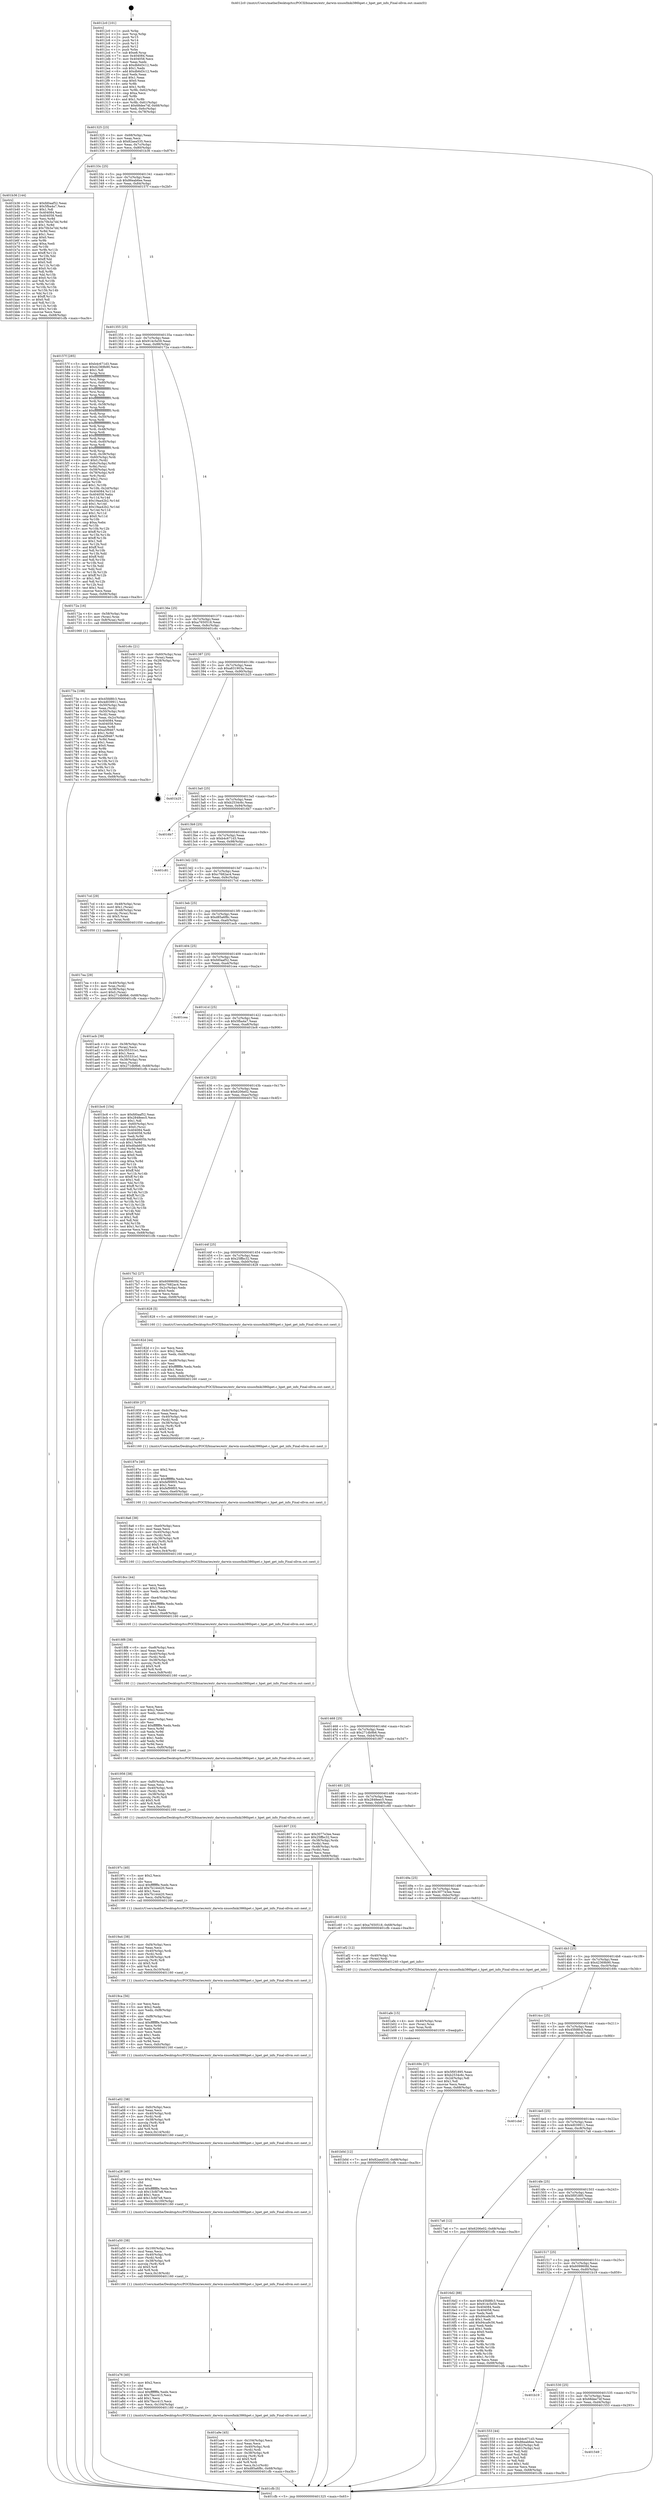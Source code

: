 digraph "0x4012c0" {
  label = "0x4012c0 (/mnt/c/Users/mathe/Desktop/tcc/POCII/binaries/extr_darwin-xnuosfmki386hpet.c_hpet_get_info_Final-ollvm.out::main(0))"
  labelloc = "t"
  node[shape=record]

  Entry [label="",width=0.3,height=0.3,shape=circle,fillcolor=black,style=filled]
  "0x401325" [label="{
     0x401325 [23]\l
     | [instrs]\l
     &nbsp;&nbsp;0x401325 \<+3\>: mov -0x68(%rbp),%eax\l
     &nbsp;&nbsp;0x401328 \<+2\>: mov %eax,%ecx\l
     &nbsp;&nbsp;0x40132a \<+6\>: sub $0x82aea535,%ecx\l
     &nbsp;&nbsp;0x401330 \<+3\>: mov %eax,-0x7c(%rbp)\l
     &nbsp;&nbsp;0x401333 \<+3\>: mov %ecx,-0x80(%rbp)\l
     &nbsp;&nbsp;0x401336 \<+6\>: je 0000000000401b36 \<main+0x876\>\l
  }"]
  "0x401b36" [label="{
     0x401b36 [144]\l
     | [instrs]\l
     &nbsp;&nbsp;0x401b36 \<+5\>: mov $0xfd0aaf52,%eax\l
     &nbsp;&nbsp;0x401b3b \<+5\>: mov $0x5fba4a7,%ecx\l
     &nbsp;&nbsp;0x401b40 \<+2\>: mov $0x1,%dl\l
     &nbsp;&nbsp;0x401b42 \<+7\>: mov 0x404084,%esi\l
     &nbsp;&nbsp;0x401b49 \<+7\>: mov 0x404058,%edi\l
     &nbsp;&nbsp;0x401b50 \<+3\>: mov %esi,%r8d\l
     &nbsp;&nbsp;0x401b53 \<+7\>: sub $0x70b3a7dd,%r8d\l
     &nbsp;&nbsp;0x401b5a \<+4\>: sub $0x1,%r8d\l
     &nbsp;&nbsp;0x401b5e \<+7\>: add $0x70b3a7dd,%r8d\l
     &nbsp;&nbsp;0x401b65 \<+4\>: imul %r8d,%esi\l
     &nbsp;&nbsp;0x401b69 \<+3\>: and $0x1,%esi\l
     &nbsp;&nbsp;0x401b6c \<+3\>: cmp $0x0,%esi\l
     &nbsp;&nbsp;0x401b6f \<+4\>: sete %r9b\l
     &nbsp;&nbsp;0x401b73 \<+3\>: cmp $0xa,%edi\l
     &nbsp;&nbsp;0x401b76 \<+4\>: setl %r10b\l
     &nbsp;&nbsp;0x401b7a \<+3\>: mov %r9b,%r11b\l
     &nbsp;&nbsp;0x401b7d \<+4\>: xor $0xff,%r11b\l
     &nbsp;&nbsp;0x401b81 \<+3\>: mov %r10b,%bl\l
     &nbsp;&nbsp;0x401b84 \<+3\>: xor $0xff,%bl\l
     &nbsp;&nbsp;0x401b87 \<+3\>: xor $0x0,%dl\l
     &nbsp;&nbsp;0x401b8a \<+3\>: mov %r11b,%r14b\l
     &nbsp;&nbsp;0x401b8d \<+4\>: and $0x0,%r14b\l
     &nbsp;&nbsp;0x401b91 \<+3\>: and %dl,%r9b\l
     &nbsp;&nbsp;0x401b94 \<+3\>: mov %bl,%r15b\l
     &nbsp;&nbsp;0x401b97 \<+4\>: and $0x0,%r15b\l
     &nbsp;&nbsp;0x401b9b \<+3\>: and %dl,%r10b\l
     &nbsp;&nbsp;0x401b9e \<+3\>: or %r9b,%r14b\l
     &nbsp;&nbsp;0x401ba1 \<+3\>: or %r10b,%r15b\l
     &nbsp;&nbsp;0x401ba4 \<+3\>: xor %r15b,%r14b\l
     &nbsp;&nbsp;0x401ba7 \<+3\>: or %bl,%r11b\l
     &nbsp;&nbsp;0x401baa \<+4\>: xor $0xff,%r11b\l
     &nbsp;&nbsp;0x401bae \<+3\>: or $0x0,%dl\l
     &nbsp;&nbsp;0x401bb1 \<+3\>: and %dl,%r11b\l
     &nbsp;&nbsp;0x401bb4 \<+3\>: or %r11b,%r14b\l
     &nbsp;&nbsp;0x401bb7 \<+4\>: test $0x1,%r14b\l
     &nbsp;&nbsp;0x401bbb \<+3\>: cmovne %ecx,%eax\l
     &nbsp;&nbsp;0x401bbe \<+3\>: mov %eax,-0x68(%rbp)\l
     &nbsp;&nbsp;0x401bc1 \<+5\>: jmp 0000000000401cfb \<main+0xa3b\>\l
  }"]
  "0x40133c" [label="{
     0x40133c [25]\l
     | [instrs]\l
     &nbsp;&nbsp;0x40133c \<+5\>: jmp 0000000000401341 \<main+0x81\>\l
     &nbsp;&nbsp;0x401341 \<+3\>: mov -0x7c(%rbp),%eax\l
     &nbsp;&nbsp;0x401344 \<+5\>: sub $0x86eab6ee,%eax\l
     &nbsp;&nbsp;0x401349 \<+6\>: mov %eax,-0x84(%rbp)\l
     &nbsp;&nbsp;0x40134f \<+6\>: je 000000000040157f \<main+0x2bf\>\l
  }"]
  Exit [label="",width=0.3,height=0.3,shape=circle,fillcolor=black,style=filled,peripheries=2]
  "0x40157f" [label="{
     0x40157f [285]\l
     | [instrs]\l
     &nbsp;&nbsp;0x40157f \<+5\>: mov $0xb4c671d3,%eax\l
     &nbsp;&nbsp;0x401584 \<+5\>: mov $0x42369b90,%ecx\l
     &nbsp;&nbsp;0x401589 \<+2\>: mov $0x1,%dl\l
     &nbsp;&nbsp;0x40158b \<+3\>: mov %rsp,%rsi\l
     &nbsp;&nbsp;0x40158e \<+4\>: add $0xfffffffffffffff0,%rsi\l
     &nbsp;&nbsp;0x401592 \<+3\>: mov %rsi,%rsp\l
     &nbsp;&nbsp;0x401595 \<+4\>: mov %rsi,-0x60(%rbp)\l
     &nbsp;&nbsp;0x401599 \<+3\>: mov %rsp,%rsi\l
     &nbsp;&nbsp;0x40159c \<+4\>: add $0xfffffffffffffff0,%rsi\l
     &nbsp;&nbsp;0x4015a0 \<+3\>: mov %rsi,%rsp\l
     &nbsp;&nbsp;0x4015a3 \<+3\>: mov %rsp,%rdi\l
     &nbsp;&nbsp;0x4015a6 \<+4\>: add $0xfffffffffffffff0,%rdi\l
     &nbsp;&nbsp;0x4015aa \<+3\>: mov %rdi,%rsp\l
     &nbsp;&nbsp;0x4015ad \<+4\>: mov %rdi,-0x58(%rbp)\l
     &nbsp;&nbsp;0x4015b1 \<+3\>: mov %rsp,%rdi\l
     &nbsp;&nbsp;0x4015b4 \<+4\>: add $0xfffffffffffffff0,%rdi\l
     &nbsp;&nbsp;0x4015b8 \<+3\>: mov %rdi,%rsp\l
     &nbsp;&nbsp;0x4015bb \<+4\>: mov %rdi,-0x50(%rbp)\l
     &nbsp;&nbsp;0x4015bf \<+3\>: mov %rsp,%rdi\l
     &nbsp;&nbsp;0x4015c2 \<+4\>: add $0xfffffffffffffff0,%rdi\l
     &nbsp;&nbsp;0x4015c6 \<+3\>: mov %rdi,%rsp\l
     &nbsp;&nbsp;0x4015c9 \<+4\>: mov %rdi,-0x48(%rbp)\l
     &nbsp;&nbsp;0x4015cd \<+3\>: mov %rsp,%rdi\l
     &nbsp;&nbsp;0x4015d0 \<+4\>: add $0xfffffffffffffff0,%rdi\l
     &nbsp;&nbsp;0x4015d4 \<+3\>: mov %rdi,%rsp\l
     &nbsp;&nbsp;0x4015d7 \<+4\>: mov %rdi,-0x40(%rbp)\l
     &nbsp;&nbsp;0x4015db \<+3\>: mov %rsp,%rdi\l
     &nbsp;&nbsp;0x4015de \<+4\>: add $0xfffffffffffffff0,%rdi\l
     &nbsp;&nbsp;0x4015e2 \<+3\>: mov %rdi,%rsp\l
     &nbsp;&nbsp;0x4015e5 \<+4\>: mov %rdi,-0x38(%rbp)\l
     &nbsp;&nbsp;0x4015e9 \<+4\>: mov -0x60(%rbp),%rdi\l
     &nbsp;&nbsp;0x4015ed \<+6\>: movl $0x0,(%rdi)\l
     &nbsp;&nbsp;0x4015f3 \<+4\>: mov -0x6c(%rbp),%r8d\l
     &nbsp;&nbsp;0x4015f7 \<+3\>: mov %r8d,(%rsi)\l
     &nbsp;&nbsp;0x4015fa \<+4\>: mov -0x58(%rbp),%rdi\l
     &nbsp;&nbsp;0x4015fe \<+4\>: mov -0x78(%rbp),%r9\l
     &nbsp;&nbsp;0x401602 \<+3\>: mov %r9,(%rdi)\l
     &nbsp;&nbsp;0x401605 \<+3\>: cmpl $0x2,(%rsi)\l
     &nbsp;&nbsp;0x401608 \<+4\>: setne %r10b\l
     &nbsp;&nbsp;0x40160c \<+4\>: and $0x1,%r10b\l
     &nbsp;&nbsp;0x401610 \<+4\>: mov %r10b,-0x2d(%rbp)\l
     &nbsp;&nbsp;0x401614 \<+8\>: mov 0x404084,%r11d\l
     &nbsp;&nbsp;0x40161c \<+7\>: mov 0x404058,%ebx\l
     &nbsp;&nbsp;0x401623 \<+3\>: mov %r11d,%r14d\l
     &nbsp;&nbsp;0x401626 \<+7\>: sub $0x19aa42b2,%r14d\l
     &nbsp;&nbsp;0x40162d \<+4\>: sub $0x1,%r14d\l
     &nbsp;&nbsp;0x401631 \<+7\>: add $0x19aa42b2,%r14d\l
     &nbsp;&nbsp;0x401638 \<+4\>: imul %r14d,%r11d\l
     &nbsp;&nbsp;0x40163c \<+4\>: and $0x1,%r11d\l
     &nbsp;&nbsp;0x401640 \<+4\>: cmp $0x0,%r11d\l
     &nbsp;&nbsp;0x401644 \<+4\>: sete %r10b\l
     &nbsp;&nbsp;0x401648 \<+3\>: cmp $0xa,%ebx\l
     &nbsp;&nbsp;0x40164b \<+4\>: setl %r15b\l
     &nbsp;&nbsp;0x40164f \<+3\>: mov %r10b,%r12b\l
     &nbsp;&nbsp;0x401652 \<+4\>: xor $0xff,%r12b\l
     &nbsp;&nbsp;0x401656 \<+3\>: mov %r15b,%r13b\l
     &nbsp;&nbsp;0x401659 \<+4\>: xor $0xff,%r13b\l
     &nbsp;&nbsp;0x40165d \<+3\>: xor $0x1,%dl\l
     &nbsp;&nbsp;0x401660 \<+3\>: mov %r12b,%sil\l
     &nbsp;&nbsp;0x401663 \<+4\>: and $0xff,%sil\l
     &nbsp;&nbsp;0x401667 \<+3\>: and %dl,%r10b\l
     &nbsp;&nbsp;0x40166a \<+3\>: mov %r13b,%dil\l
     &nbsp;&nbsp;0x40166d \<+4\>: and $0xff,%dil\l
     &nbsp;&nbsp;0x401671 \<+3\>: and %dl,%r15b\l
     &nbsp;&nbsp;0x401674 \<+3\>: or %r10b,%sil\l
     &nbsp;&nbsp;0x401677 \<+3\>: or %r15b,%dil\l
     &nbsp;&nbsp;0x40167a \<+3\>: xor %dil,%sil\l
     &nbsp;&nbsp;0x40167d \<+3\>: or %r13b,%r12b\l
     &nbsp;&nbsp;0x401680 \<+4\>: xor $0xff,%r12b\l
     &nbsp;&nbsp;0x401684 \<+3\>: or $0x1,%dl\l
     &nbsp;&nbsp;0x401687 \<+3\>: and %dl,%r12b\l
     &nbsp;&nbsp;0x40168a \<+3\>: or %r12b,%sil\l
     &nbsp;&nbsp;0x40168d \<+4\>: test $0x1,%sil\l
     &nbsp;&nbsp;0x401691 \<+3\>: cmovne %ecx,%eax\l
     &nbsp;&nbsp;0x401694 \<+3\>: mov %eax,-0x68(%rbp)\l
     &nbsp;&nbsp;0x401697 \<+5\>: jmp 0000000000401cfb \<main+0xa3b\>\l
  }"]
  "0x401355" [label="{
     0x401355 [25]\l
     | [instrs]\l
     &nbsp;&nbsp;0x401355 \<+5\>: jmp 000000000040135a \<main+0x9a\>\l
     &nbsp;&nbsp;0x40135a \<+3\>: mov -0x7c(%rbp),%eax\l
     &nbsp;&nbsp;0x40135d \<+5\>: sub $0x914c5e59,%eax\l
     &nbsp;&nbsp;0x401362 \<+6\>: mov %eax,-0x88(%rbp)\l
     &nbsp;&nbsp;0x401368 \<+6\>: je 000000000040172a \<main+0x46a\>\l
  }"]
  "0x401b0d" [label="{
     0x401b0d [12]\l
     | [instrs]\l
     &nbsp;&nbsp;0x401b0d \<+7\>: movl $0x82aea535,-0x68(%rbp)\l
     &nbsp;&nbsp;0x401b14 \<+5\>: jmp 0000000000401cfb \<main+0xa3b\>\l
  }"]
  "0x40172a" [label="{
     0x40172a [16]\l
     | [instrs]\l
     &nbsp;&nbsp;0x40172a \<+4\>: mov -0x58(%rbp),%rax\l
     &nbsp;&nbsp;0x40172e \<+3\>: mov (%rax),%rax\l
     &nbsp;&nbsp;0x401731 \<+4\>: mov 0x8(%rax),%rdi\l
     &nbsp;&nbsp;0x401735 \<+5\>: call 0000000000401060 \<atoi@plt\>\l
     | [calls]\l
     &nbsp;&nbsp;0x401060 \{1\} (unknown)\l
  }"]
  "0x40136e" [label="{
     0x40136e [25]\l
     | [instrs]\l
     &nbsp;&nbsp;0x40136e \<+5\>: jmp 0000000000401373 \<main+0xb3\>\l
     &nbsp;&nbsp;0x401373 \<+3\>: mov -0x7c(%rbp),%eax\l
     &nbsp;&nbsp;0x401376 \<+5\>: sub $0xa7650518,%eax\l
     &nbsp;&nbsp;0x40137b \<+6\>: mov %eax,-0x8c(%rbp)\l
     &nbsp;&nbsp;0x401381 \<+6\>: je 0000000000401c6c \<main+0x9ac\>\l
  }"]
  "0x401afe" [label="{
     0x401afe [15]\l
     | [instrs]\l
     &nbsp;&nbsp;0x401afe \<+4\>: mov -0x40(%rbp),%rax\l
     &nbsp;&nbsp;0x401b02 \<+3\>: mov (%rax),%rax\l
     &nbsp;&nbsp;0x401b05 \<+3\>: mov %rax,%rdi\l
     &nbsp;&nbsp;0x401b08 \<+5\>: call 0000000000401030 \<free@plt\>\l
     | [calls]\l
     &nbsp;&nbsp;0x401030 \{1\} (unknown)\l
  }"]
  "0x401c6c" [label="{
     0x401c6c [21]\l
     | [instrs]\l
     &nbsp;&nbsp;0x401c6c \<+4\>: mov -0x60(%rbp),%rax\l
     &nbsp;&nbsp;0x401c70 \<+2\>: mov (%rax),%eax\l
     &nbsp;&nbsp;0x401c72 \<+4\>: lea -0x28(%rbp),%rsp\l
     &nbsp;&nbsp;0x401c76 \<+1\>: pop %rbx\l
     &nbsp;&nbsp;0x401c77 \<+2\>: pop %r12\l
     &nbsp;&nbsp;0x401c79 \<+2\>: pop %r13\l
     &nbsp;&nbsp;0x401c7b \<+2\>: pop %r14\l
     &nbsp;&nbsp;0x401c7d \<+2\>: pop %r15\l
     &nbsp;&nbsp;0x401c7f \<+1\>: pop %rbp\l
     &nbsp;&nbsp;0x401c80 \<+1\>: ret\l
  }"]
  "0x401387" [label="{
     0x401387 [25]\l
     | [instrs]\l
     &nbsp;&nbsp;0x401387 \<+5\>: jmp 000000000040138c \<main+0xcc\>\l
     &nbsp;&nbsp;0x40138c \<+3\>: mov -0x7c(%rbp),%eax\l
     &nbsp;&nbsp;0x40138f \<+5\>: sub $0xa831903a,%eax\l
     &nbsp;&nbsp;0x401394 \<+6\>: mov %eax,-0x90(%rbp)\l
     &nbsp;&nbsp;0x40139a \<+6\>: je 0000000000401b25 \<main+0x865\>\l
  }"]
  "0x401a9e" [label="{
     0x401a9e [45]\l
     | [instrs]\l
     &nbsp;&nbsp;0x401a9e \<+6\>: mov -0x104(%rbp),%ecx\l
     &nbsp;&nbsp;0x401aa4 \<+3\>: imul %eax,%ecx\l
     &nbsp;&nbsp;0x401aa7 \<+4\>: mov -0x40(%rbp),%rdi\l
     &nbsp;&nbsp;0x401aab \<+3\>: mov (%rdi),%rdi\l
     &nbsp;&nbsp;0x401aae \<+4\>: mov -0x38(%rbp),%r8\l
     &nbsp;&nbsp;0x401ab2 \<+3\>: movslq (%r8),%r8\l
     &nbsp;&nbsp;0x401ab5 \<+4\>: shl $0x5,%r8\l
     &nbsp;&nbsp;0x401ab9 \<+3\>: add %r8,%rdi\l
     &nbsp;&nbsp;0x401abc \<+3\>: mov %ecx,0x1c(%rdi)\l
     &nbsp;&nbsp;0x401abf \<+7\>: movl $0xd85a6f8c,-0x68(%rbp)\l
     &nbsp;&nbsp;0x401ac6 \<+5\>: jmp 0000000000401cfb \<main+0xa3b\>\l
  }"]
  "0x401b25" [label="{
     0x401b25\l
  }", style=dashed]
  "0x4013a0" [label="{
     0x4013a0 [25]\l
     | [instrs]\l
     &nbsp;&nbsp;0x4013a0 \<+5\>: jmp 00000000004013a5 \<main+0xe5\>\l
     &nbsp;&nbsp;0x4013a5 \<+3\>: mov -0x7c(%rbp),%eax\l
     &nbsp;&nbsp;0x4013a8 \<+5\>: sub $0xb2534c6c,%eax\l
     &nbsp;&nbsp;0x4013ad \<+6\>: mov %eax,-0x94(%rbp)\l
     &nbsp;&nbsp;0x4013b3 \<+6\>: je 00000000004016b7 \<main+0x3f7\>\l
  }"]
  "0x401a76" [label="{
     0x401a76 [40]\l
     | [instrs]\l
     &nbsp;&nbsp;0x401a76 \<+5\>: mov $0x2,%ecx\l
     &nbsp;&nbsp;0x401a7b \<+1\>: cltd\l
     &nbsp;&nbsp;0x401a7c \<+2\>: idiv %ecx\l
     &nbsp;&nbsp;0x401a7e \<+6\>: imul $0xfffffffe,%edx,%ecx\l
     &nbsp;&nbsp;0x401a84 \<+6\>: sub $0x7facc415,%ecx\l
     &nbsp;&nbsp;0x401a8a \<+3\>: add $0x1,%ecx\l
     &nbsp;&nbsp;0x401a8d \<+6\>: add $0x7facc415,%ecx\l
     &nbsp;&nbsp;0x401a93 \<+6\>: mov %ecx,-0x104(%rbp)\l
     &nbsp;&nbsp;0x401a99 \<+5\>: call 0000000000401160 \<next_i\>\l
     | [calls]\l
     &nbsp;&nbsp;0x401160 \{1\} (/mnt/c/Users/mathe/Desktop/tcc/POCII/binaries/extr_darwin-xnuosfmki386hpet.c_hpet_get_info_Final-ollvm.out::next_i)\l
  }"]
  "0x4016b7" [label="{
     0x4016b7\l
  }", style=dashed]
  "0x4013b9" [label="{
     0x4013b9 [25]\l
     | [instrs]\l
     &nbsp;&nbsp;0x4013b9 \<+5\>: jmp 00000000004013be \<main+0xfe\>\l
     &nbsp;&nbsp;0x4013be \<+3\>: mov -0x7c(%rbp),%eax\l
     &nbsp;&nbsp;0x4013c1 \<+5\>: sub $0xb4c671d3,%eax\l
     &nbsp;&nbsp;0x4013c6 \<+6\>: mov %eax,-0x98(%rbp)\l
     &nbsp;&nbsp;0x4013cc \<+6\>: je 0000000000401c81 \<main+0x9c1\>\l
  }"]
  "0x401a50" [label="{
     0x401a50 [38]\l
     | [instrs]\l
     &nbsp;&nbsp;0x401a50 \<+6\>: mov -0x100(%rbp),%ecx\l
     &nbsp;&nbsp;0x401a56 \<+3\>: imul %eax,%ecx\l
     &nbsp;&nbsp;0x401a59 \<+4\>: mov -0x40(%rbp),%rdi\l
     &nbsp;&nbsp;0x401a5d \<+3\>: mov (%rdi),%rdi\l
     &nbsp;&nbsp;0x401a60 \<+4\>: mov -0x38(%rbp),%r8\l
     &nbsp;&nbsp;0x401a64 \<+3\>: movslq (%r8),%r8\l
     &nbsp;&nbsp;0x401a67 \<+4\>: shl $0x5,%r8\l
     &nbsp;&nbsp;0x401a6b \<+3\>: add %r8,%rdi\l
     &nbsp;&nbsp;0x401a6e \<+3\>: mov %ecx,0x18(%rdi)\l
     &nbsp;&nbsp;0x401a71 \<+5\>: call 0000000000401160 \<next_i\>\l
     | [calls]\l
     &nbsp;&nbsp;0x401160 \{1\} (/mnt/c/Users/mathe/Desktop/tcc/POCII/binaries/extr_darwin-xnuosfmki386hpet.c_hpet_get_info_Final-ollvm.out::next_i)\l
  }"]
  "0x401c81" [label="{
     0x401c81\l
  }", style=dashed]
  "0x4013d2" [label="{
     0x4013d2 [25]\l
     | [instrs]\l
     &nbsp;&nbsp;0x4013d2 \<+5\>: jmp 00000000004013d7 \<main+0x117\>\l
     &nbsp;&nbsp;0x4013d7 \<+3\>: mov -0x7c(%rbp),%eax\l
     &nbsp;&nbsp;0x4013da \<+5\>: sub $0xc7682ac4,%eax\l
     &nbsp;&nbsp;0x4013df \<+6\>: mov %eax,-0x9c(%rbp)\l
     &nbsp;&nbsp;0x4013e5 \<+6\>: je 00000000004017cd \<main+0x50d\>\l
  }"]
  "0x401a28" [label="{
     0x401a28 [40]\l
     | [instrs]\l
     &nbsp;&nbsp;0x401a28 \<+5\>: mov $0x2,%ecx\l
     &nbsp;&nbsp;0x401a2d \<+1\>: cltd\l
     &nbsp;&nbsp;0x401a2e \<+2\>: idiv %ecx\l
     &nbsp;&nbsp;0x401a30 \<+6\>: imul $0xfffffffe,%edx,%ecx\l
     &nbsp;&nbsp;0x401a36 \<+6\>: sub $0x13cfd7e8,%ecx\l
     &nbsp;&nbsp;0x401a3c \<+3\>: add $0x1,%ecx\l
     &nbsp;&nbsp;0x401a3f \<+6\>: add $0x13cfd7e8,%ecx\l
     &nbsp;&nbsp;0x401a45 \<+6\>: mov %ecx,-0x100(%rbp)\l
     &nbsp;&nbsp;0x401a4b \<+5\>: call 0000000000401160 \<next_i\>\l
     | [calls]\l
     &nbsp;&nbsp;0x401160 \{1\} (/mnt/c/Users/mathe/Desktop/tcc/POCII/binaries/extr_darwin-xnuosfmki386hpet.c_hpet_get_info_Final-ollvm.out::next_i)\l
  }"]
  "0x4017cd" [label="{
     0x4017cd [29]\l
     | [instrs]\l
     &nbsp;&nbsp;0x4017cd \<+4\>: mov -0x48(%rbp),%rax\l
     &nbsp;&nbsp;0x4017d1 \<+6\>: movl $0x1,(%rax)\l
     &nbsp;&nbsp;0x4017d7 \<+4\>: mov -0x48(%rbp),%rax\l
     &nbsp;&nbsp;0x4017db \<+3\>: movslq (%rax),%rax\l
     &nbsp;&nbsp;0x4017de \<+4\>: shl $0x5,%rax\l
     &nbsp;&nbsp;0x4017e2 \<+3\>: mov %rax,%rdi\l
     &nbsp;&nbsp;0x4017e5 \<+5\>: call 0000000000401050 \<malloc@plt\>\l
     | [calls]\l
     &nbsp;&nbsp;0x401050 \{1\} (unknown)\l
  }"]
  "0x4013eb" [label="{
     0x4013eb [25]\l
     | [instrs]\l
     &nbsp;&nbsp;0x4013eb \<+5\>: jmp 00000000004013f0 \<main+0x130\>\l
     &nbsp;&nbsp;0x4013f0 \<+3\>: mov -0x7c(%rbp),%eax\l
     &nbsp;&nbsp;0x4013f3 \<+5\>: sub $0xd85a6f8c,%eax\l
     &nbsp;&nbsp;0x4013f8 \<+6\>: mov %eax,-0xa0(%rbp)\l
     &nbsp;&nbsp;0x4013fe \<+6\>: je 0000000000401acb \<main+0x80b\>\l
  }"]
  "0x401a02" [label="{
     0x401a02 [38]\l
     | [instrs]\l
     &nbsp;&nbsp;0x401a02 \<+6\>: mov -0xfc(%rbp),%ecx\l
     &nbsp;&nbsp;0x401a08 \<+3\>: imul %eax,%ecx\l
     &nbsp;&nbsp;0x401a0b \<+4\>: mov -0x40(%rbp),%rdi\l
     &nbsp;&nbsp;0x401a0f \<+3\>: mov (%rdi),%rdi\l
     &nbsp;&nbsp;0x401a12 \<+4\>: mov -0x38(%rbp),%r8\l
     &nbsp;&nbsp;0x401a16 \<+3\>: movslq (%r8),%r8\l
     &nbsp;&nbsp;0x401a19 \<+4\>: shl $0x5,%r8\l
     &nbsp;&nbsp;0x401a1d \<+3\>: add %r8,%rdi\l
     &nbsp;&nbsp;0x401a20 \<+3\>: mov %ecx,0x14(%rdi)\l
     &nbsp;&nbsp;0x401a23 \<+5\>: call 0000000000401160 \<next_i\>\l
     | [calls]\l
     &nbsp;&nbsp;0x401160 \{1\} (/mnt/c/Users/mathe/Desktop/tcc/POCII/binaries/extr_darwin-xnuosfmki386hpet.c_hpet_get_info_Final-ollvm.out::next_i)\l
  }"]
  "0x401acb" [label="{
     0x401acb [39]\l
     | [instrs]\l
     &nbsp;&nbsp;0x401acb \<+4\>: mov -0x38(%rbp),%rax\l
     &nbsp;&nbsp;0x401acf \<+2\>: mov (%rax),%ecx\l
     &nbsp;&nbsp;0x401ad1 \<+6\>: sub $0x355331e1,%ecx\l
     &nbsp;&nbsp;0x401ad7 \<+3\>: add $0x1,%ecx\l
     &nbsp;&nbsp;0x401ada \<+6\>: add $0x355331e1,%ecx\l
     &nbsp;&nbsp;0x401ae0 \<+4\>: mov -0x38(%rbp),%rax\l
     &nbsp;&nbsp;0x401ae4 \<+2\>: mov %ecx,(%rax)\l
     &nbsp;&nbsp;0x401ae6 \<+7\>: movl $0x271db9b6,-0x68(%rbp)\l
     &nbsp;&nbsp;0x401aed \<+5\>: jmp 0000000000401cfb \<main+0xa3b\>\l
  }"]
  "0x401404" [label="{
     0x401404 [25]\l
     | [instrs]\l
     &nbsp;&nbsp;0x401404 \<+5\>: jmp 0000000000401409 \<main+0x149\>\l
     &nbsp;&nbsp;0x401409 \<+3\>: mov -0x7c(%rbp),%eax\l
     &nbsp;&nbsp;0x40140c \<+5\>: sub $0xfd0aaf52,%eax\l
     &nbsp;&nbsp;0x401411 \<+6\>: mov %eax,-0xa4(%rbp)\l
     &nbsp;&nbsp;0x401417 \<+6\>: je 0000000000401cea \<main+0xa2a\>\l
  }"]
  "0x4019ca" [label="{
     0x4019ca [56]\l
     | [instrs]\l
     &nbsp;&nbsp;0x4019ca \<+2\>: xor %ecx,%ecx\l
     &nbsp;&nbsp;0x4019cc \<+5\>: mov $0x2,%edx\l
     &nbsp;&nbsp;0x4019d1 \<+6\>: mov %edx,-0xf8(%rbp)\l
     &nbsp;&nbsp;0x4019d7 \<+1\>: cltd\l
     &nbsp;&nbsp;0x4019d8 \<+6\>: mov -0xf8(%rbp),%esi\l
     &nbsp;&nbsp;0x4019de \<+2\>: idiv %esi\l
     &nbsp;&nbsp;0x4019e0 \<+6\>: imul $0xfffffffe,%edx,%edx\l
     &nbsp;&nbsp;0x4019e6 \<+3\>: mov %ecx,%r9d\l
     &nbsp;&nbsp;0x4019e9 \<+3\>: sub %edx,%r9d\l
     &nbsp;&nbsp;0x4019ec \<+2\>: mov %ecx,%edx\l
     &nbsp;&nbsp;0x4019ee \<+3\>: sub $0x1,%edx\l
     &nbsp;&nbsp;0x4019f1 \<+3\>: add %edx,%r9d\l
     &nbsp;&nbsp;0x4019f4 \<+3\>: sub %r9d,%ecx\l
     &nbsp;&nbsp;0x4019f7 \<+6\>: mov %ecx,-0xfc(%rbp)\l
     &nbsp;&nbsp;0x4019fd \<+5\>: call 0000000000401160 \<next_i\>\l
     | [calls]\l
     &nbsp;&nbsp;0x401160 \{1\} (/mnt/c/Users/mathe/Desktop/tcc/POCII/binaries/extr_darwin-xnuosfmki386hpet.c_hpet_get_info_Final-ollvm.out::next_i)\l
  }"]
  "0x401cea" [label="{
     0x401cea\l
  }", style=dashed]
  "0x40141d" [label="{
     0x40141d [25]\l
     | [instrs]\l
     &nbsp;&nbsp;0x40141d \<+5\>: jmp 0000000000401422 \<main+0x162\>\l
     &nbsp;&nbsp;0x401422 \<+3\>: mov -0x7c(%rbp),%eax\l
     &nbsp;&nbsp;0x401425 \<+5\>: sub $0x5fba4a7,%eax\l
     &nbsp;&nbsp;0x40142a \<+6\>: mov %eax,-0xa8(%rbp)\l
     &nbsp;&nbsp;0x401430 \<+6\>: je 0000000000401bc6 \<main+0x906\>\l
  }"]
  "0x4019a4" [label="{
     0x4019a4 [38]\l
     | [instrs]\l
     &nbsp;&nbsp;0x4019a4 \<+6\>: mov -0xf4(%rbp),%ecx\l
     &nbsp;&nbsp;0x4019aa \<+3\>: imul %eax,%ecx\l
     &nbsp;&nbsp;0x4019ad \<+4\>: mov -0x40(%rbp),%rdi\l
     &nbsp;&nbsp;0x4019b1 \<+3\>: mov (%rdi),%rdi\l
     &nbsp;&nbsp;0x4019b4 \<+4\>: mov -0x38(%rbp),%r8\l
     &nbsp;&nbsp;0x4019b8 \<+3\>: movslq (%r8),%r8\l
     &nbsp;&nbsp;0x4019bb \<+4\>: shl $0x5,%r8\l
     &nbsp;&nbsp;0x4019bf \<+3\>: add %r8,%rdi\l
     &nbsp;&nbsp;0x4019c2 \<+3\>: mov %ecx,0x10(%rdi)\l
     &nbsp;&nbsp;0x4019c5 \<+5\>: call 0000000000401160 \<next_i\>\l
     | [calls]\l
     &nbsp;&nbsp;0x401160 \{1\} (/mnt/c/Users/mathe/Desktop/tcc/POCII/binaries/extr_darwin-xnuosfmki386hpet.c_hpet_get_info_Final-ollvm.out::next_i)\l
  }"]
  "0x401bc6" [label="{
     0x401bc6 [154]\l
     | [instrs]\l
     &nbsp;&nbsp;0x401bc6 \<+5\>: mov $0xfd0aaf52,%eax\l
     &nbsp;&nbsp;0x401bcb \<+5\>: mov $0x2848eec5,%ecx\l
     &nbsp;&nbsp;0x401bd0 \<+2\>: mov $0x1,%dl\l
     &nbsp;&nbsp;0x401bd2 \<+4\>: mov -0x60(%rbp),%rsi\l
     &nbsp;&nbsp;0x401bd6 \<+6\>: movl $0x0,(%rsi)\l
     &nbsp;&nbsp;0x401bdc \<+7\>: mov 0x404084,%edi\l
     &nbsp;&nbsp;0x401be3 \<+8\>: mov 0x404058,%r8d\l
     &nbsp;&nbsp;0x401beb \<+3\>: mov %edi,%r9d\l
     &nbsp;&nbsp;0x401bee \<+7\>: sub $0xd0ab605b,%r9d\l
     &nbsp;&nbsp;0x401bf5 \<+4\>: sub $0x1,%r9d\l
     &nbsp;&nbsp;0x401bf9 \<+7\>: add $0xd0ab605b,%r9d\l
     &nbsp;&nbsp;0x401c00 \<+4\>: imul %r9d,%edi\l
     &nbsp;&nbsp;0x401c04 \<+3\>: and $0x1,%edi\l
     &nbsp;&nbsp;0x401c07 \<+3\>: cmp $0x0,%edi\l
     &nbsp;&nbsp;0x401c0a \<+4\>: sete %r10b\l
     &nbsp;&nbsp;0x401c0e \<+4\>: cmp $0xa,%r8d\l
     &nbsp;&nbsp;0x401c12 \<+4\>: setl %r11b\l
     &nbsp;&nbsp;0x401c16 \<+3\>: mov %r10b,%bl\l
     &nbsp;&nbsp;0x401c19 \<+3\>: xor $0xff,%bl\l
     &nbsp;&nbsp;0x401c1c \<+3\>: mov %r11b,%r14b\l
     &nbsp;&nbsp;0x401c1f \<+4\>: xor $0xff,%r14b\l
     &nbsp;&nbsp;0x401c23 \<+3\>: xor $0x1,%dl\l
     &nbsp;&nbsp;0x401c26 \<+3\>: mov %bl,%r15b\l
     &nbsp;&nbsp;0x401c29 \<+4\>: and $0xff,%r15b\l
     &nbsp;&nbsp;0x401c2d \<+3\>: and %dl,%r10b\l
     &nbsp;&nbsp;0x401c30 \<+3\>: mov %r14b,%r12b\l
     &nbsp;&nbsp;0x401c33 \<+4\>: and $0xff,%r12b\l
     &nbsp;&nbsp;0x401c37 \<+3\>: and %dl,%r11b\l
     &nbsp;&nbsp;0x401c3a \<+3\>: or %r10b,%r15b\l
     &nbsp;&nbsp;0x401c3d \<+3\>: or %r11b,%r12b\l
     &nbsp;&nbsp;0x401c40 \<+3\>: xor %r12b,%r15b\l
     &nbsp;&nbsp;0x401c43 \<+3\>: or %r14b,%bl\l
     &nbsp;&nbsp;0x401c46 \<+3\>: xor $0xff,%bl\l
     &nbsp;&nbsp;0x401c49 \<+3\>: or $0x1,%dl\l
     &nbsp;&nbsp;0x401c4c \<+2\>: and %dl,%bl\l
     &nbsp;&nbsp;0x401c4e \<+3\>: or %bl,%r15b\l
     &nbsp;&nbsp;0x401c51 \<+4\>: test $0x1,%r15b\l
     &nbsp;&nbsp;0x401c55 \<+3\>: cmovne %ecx,%eax\l
     &nbsp;&nbsp;0x401c58 \<+3\>: mov %eax,-0x68(%rbp)\l
     &nbsp;&nbsp;0x401c5b \<+5\>: jmp 0000000000401cfb \<main+0xa3b\>\l
  }"]
  "0x401436" [label="{
     0x401436 [25]\l
     | [instrs]\l
     &nbsp;&nbsp;0x401436 \<+5\>: jmp 000000000040143b \<main+0x17b\>\l
     &nbsp;&nbsp;0x40143b \<+3\>: mov -0x7c(%rbp),%eax\l
     &nbsp;&nbsp;0x40143e \<+5\>: sub $0x6206e02,%eax\l
     &nbsp;&nbsp;0x401443 \<+6\>: mov %eax,-0xac(%rbp)\l
     &nbsp;&nbsp;0x401449 \<+6\>: je 00000000004017b2 \<main+0x4f2\>\l
  }"]
  "0x40197c" [label="{
     0x40197c [40]\l
     | [instrs]\l
     &nbsp;&nbsp;0x40197c \<+5\>: mov $0x2,%ecx\l
     &nbsp;&nbsp;0x401981 \<+1\>: cltd\l
     &nbsp;&nbsp;0x401982 \<+2\>: idiv %ecx\l
     &nbsp;&nbsp;0x401984 \<+6\>: imul $0xfffffffe,%edx,%ecx\l
     &nbsp;&nbsp;0x40198a \<+6\>: add $0x7b144420,%ecx\l
     &nbsp;&nbsp;0x401990 \<+3\>: add $0x1,%ecx\l
     &nbsp;&nbsp;0x401993 \<+6\>: sub $0x7b144420,%ecx\l
     &nbsp;&nbsp;0x401999 \<+6\>: mov %ecx,-0xf4(%rbp)\l
     &nbsp;&nbsp;0x40199f \<+5\>: call 0000000000401160 \<next_i\>\l
     | [calls]\l
     &nbsp;&nbsp;0x401160 \{1\} (/mnt/c/Users/mathe/Desktop/tcc/POCII/binaries/extr_darwin-xnuosfmki386hpet.c_hpet_get_info_Final-ollvm.out::next_i)\l
  }"]
  "0x4017b2" [label="{
     0x4017b2 [27]\l
     | [instrs]\l
     &nbsp;&nbsp;0x4017b2 \<+5\>: mov $0x609960fd,%eax\l
     &nbsp;&nbsp;0x4017b7 \<+5\>: mov $0xc7682ac4,%ecx\l
     &nbsp;&nbsp;0x4017bc \<+3\>: mov -0x2c(%rbp),%edx\l
     &nbsp;&nbsp;0x4017bf \<+3\>: cmp $0x0,%edx\l
     &nbsp;&nbsp;0x4017c2 \<+3\>: cmove %ecx,%eax\l
     &nbsp;&nbsp;0x4017c5 \<+3\>: mov %eax,-0x68(%rbp)\l
     &nbsp;&nbsp;0x4017c8 \<+5\>: jmp 0000000000401cfb \<main+0xa3b\>\l
  }"]
  "0x40144f" [label="{
     0x40144f [25]\l
     | [instrs]\l
     &nbsp;&nbsp;0x40144f \<+5\>: jmp 0000000000401454 \<main+0x194\>\l
     &nbsp;&nbsp;0x401454 \<+3\>: mov -0x7c(%rbp),%eax\l
     &nbsp;&nbsp;0x401457 \<+5\>: sub $0x25ffbc32,%eax\l
     &nbsp;&nbsp;0x40145c \<+6\>: mov %eax,-0xb0(%rbp)\l
     &nbsp;&nbsp;0x401462 \<+6\>: je 0000000000401828 \<main+0x568\>\l
  }"]
  "0x401956" [label="{
     0x401956 [38]\l
     | [instrs]\l
     &nbsp;&nbsp;0x401956 \<+6\>: mov -0xf0(%rbp),%ecx\l
     &nbsp;&nbsp;0x40195c \<+3\>: imul %eax,%ecx\l
     &nbsp;&nbsp;0x40195f \<+4\>: mov -0x40(%rbp),%rdi\l
     &nbsp;&nbsp;0x401963 \<+3\>: mov (%rdi),%rdi\l
     &nbsp;&nbsp;0x401966 \<+4\>: mov -0x38(%rbp),%r8\l
     &nbsp;&nbsp;0x40196a \<+3\>: movslq (%r8),%r8\l
     &nbsp;&nbsp;0x40196d \<+4\>: shl $0x5,%r8\l
     &nbsp;&nbsp;0x401971 \<+3\>: add %r8,%rdi\l
     &nbsp;&nbsp;0x401974 \<+3\>: mov %ecx,0xc(%rdi)\l
     &nbsp;&nbsp;0x401977 \<+5\>: call 0000000000401160 \<next_i\>\l
     | [calls]\l
     &nbsp;&nbsp;0x401160 \{1\} (/mnt/c/Users/mathe/Desktop/tcc/POCII/binaries/extr_darwin-xnuosfmki386hpet.c_hpet_get_info_Final-ollvm.out::next_i)\l
  }"]
  "0x401828" [label="{
     0x401828 [5]\l
     | [instrs]\l
     &nbsp;&nbsp;0x401828 \<+5\>: call 0000000000401160 \<next_i\>\l
     | [calls]\l
     &nbsp;&nbsp;0x401160 \{1\} (/mnt/c/Users/mathe/Desktop/tcc/POCII/binaries/extr_darwin-xnuosfmki386hpet.c_hpet_get_info_Final-ollvm.out::next_i)\l
  }"]
  "0x401468" [label="{
     0x401468 [25]\l
     | [instrs]\l
     &nbsp;&nbsp;0x401468 \<+5\>: jmp 000000000040146d \<main+0x1ad\>\l
     &nbsp;&nbsp;0x40146d \<+3\>: mov -0x7c(%rbp),%eax\l
     &nbsp;&nbsp;0x401470 \<+5\>: sub $0x271db9b6,%eax\l
     &nbsp;&nbsp;0x401475 \<+6\>: mov %eax,-0xb4(%rbp)\l
     &nbsp;&nbsp;0x40147b \<+6\>: je 0000000000401807 \<main+0x547\>\l
  }"]
  "0x40191e" [label="{
     0x40191e [56]\l
     | [instrs]\l
     &nbsp;&nbsp;0x40191e \<+2\>: xor %ecx,%ecx\l
     &nbsp;&nbsp;0x401920 \<+5\>: mov $0x2,%edx\l
     &nbsp;&nbsp;0x401925 \<+6\>: mov %edx,-0xec(%rbp)\l
     &nbsp;&nbsp;0x40192b \<+1\>: cltd\l
     &nbsp;&nbsp;0x40192c \<+6\>: mov -0xec(%rbp),%esi\l
     &nbsp;&nbsp;0x401932 \<+2\>: idiv %esi\l
     &nbsp;&nbsp;0x401934 \<+6\>: imul $0xfffffffe,%edx,%edx\l
     &nbsp;&nbsp;0x40193a \<+3\>: mov %ecx,%r9d\l
     &nbsp;&nbsp;0x40193d \<+3\>: sub %edx,%r9d\l
     &nbsp;&nbsp;0x401940 \<+2\>: mov %ecx,%edx\l
     &nbsp;&nbsp;0x401942 \<+3\>: sub $0x1,%edx\l
     &nbsp;&nbsp;0x401945 \<+3\>: add %edx,%r9d\l
     &nbsp;&nbsp;0x401948 \<+3\>: sub %r9d,%ecx\l
     &nbsp;&nbsp;0x40194b \<+6\>: mov %ecx,-0xf0(%rbp)\l
     &nbsp;&nbsp;0x401951 \<+5\>: call 0000000000401160 \<next_i\>\l
     | [calls]\l
     &nbsp;&nbsp;0x401160 \{1\} (/mnt/c/Users/mathe/Desktop/tcc/POCII/binaries/extr_darwin-xnuosfmki386hpet.c_hpet_get_info_Final-ollvm.out::next_i)\l
  }"]
  "0x401807" [label="{
     0x401807 [33]\l
     | [instrs]\l
     &nbsp;&nbsp;0x401807 \<+5\>: mov $0x3077e3ee,%eax\l
     &nbsp;&nbsp;0x40180c \<+5\>: mov $0x25ffbc32,%ecx\l
     &nbsp;&nbsp;0x401811 \<+4\>: mov -0x38(%rbp),%rdx\l
     &nbsp;&nbsp;0x401815 \<+2\>: mov (%rdx),%esi\l
     &nbsp;&nbsp;0x401817 \<+4\>: mov -0x48(%rbp),%rdx\l
     &nbsp;&nbsp;0x40181b \<+2\>: cmp (%rdx),%esi\l
     &nbsp;&nbsp;0x40181d \<+3\>: cmovl %ecx,%eax\l
     &nbsp;&nbsp;0x401820 \<+3\>: mov %eax,-0x68(%rbp)\l
     &nbsp;&nbsp;0x401823 \<+5\>: jmp 0000000000401cfb \<main+0xa3b\>\l
  }"]
  "0x401481" [label="{
     0x401481 [25]\l
     | [instrs]\l
     &nbsp;&nbsp;0x401481 \<+5\>: jmp 0000000000401486 \<main+0x1c6\>\l
     &nbsp;&nbsp;0x401486 \<+3\>: mov -0x7c(%rbp),%eax\l
     &nbsp;&nbsp;0x401489 \<+5\>: sub $0x2848eec5,%eax\l
     &nbsp;&nbsp;0x40148e \<+6\>: mov %eax,-0xb8(%rbp)\l
     &nbsp;&nbsp;0x401494 \<+6\>: je 0000000000401c60 \<main+0x9a0\>\l
  }"]
  "0x4018f8" [label="{
     0x4018f8 [38]\l
     | [instrs]\l
     &nbsp;&nbsp;0x4018f8 \<+6\>: mov -0xe8(%rbp),%ecx\l
     &nbsp;&nbsp;0x4018fe \<+3\>: imul %eax,%ecx\l
     &nbsp;&nbsp;0x401901 \<+4\>: mov -0x40(%rbp),%rdi\l
     &nbsp;&nbsp;0x401905 \<+3\>: mov (%rdi),%rdi\l
     &nbsp;&nbsp;0x401908 \<+4\>: mov -0x38(%rbp),%r8\l
     &nbsp;&nbsp;0x40190c \<+3\>: movslq (%r8),%r8\l
     &nbsp;&nbsp;0x40190f \<+4\>: shl $0x5,%r8\l
     &nbsp;&nbsp;0x401913 \<+3\>: add %r8,%rdi\l
     &nbsp;&nbsp;0x401916 \<+3\>: mov %ecx,0x8(%rdi)\l
     &nbsp;&nbsp;0x401919 \<+5\>: call 0000000000401160 \<next_i\>\l
     | [calls]\l
     &nbsp;&nbsp;0x401160 \{1\} (/mnt/c/Users/mathe/Desktop/tcc/POCII/binaries/extr_darwin-xnuosfmki386hpet.c_hpet_get_info_Final-ollvm.out::next_i)\l
  }"]
  "0x401c60" [label="{
     0x401c60 [12]\l
     | [instrs]\l
     &nbsp;&nbsp;0x401c60 \<+7\>: movl $0xa7650518,-0x68(%rbp)\l
     &nbsp;&nbsp;0x401c67 \<+5\>: jmp 0000000000401cfb \<main+0xa3b\>\l
  }"]
  "0x40149a" [label="{
     0x40149a [25]\l
     | [instrs]\l
     &nbsp;&nbsp;0x40149a \<+5\>: jmp 000000000040149f \<main+0x1df\>\l
     &nbsp;&nbsp;0x40149f \<+3\>: mov -0x7c(%rbp),%eax\l
     &nbsp;&nbsp;0x4014a2 \<+5\>: sub $0x3077e3ee,%eax\l
     &nbsp;&nbsp;0x4014a7 \<+6\>: mov %eax,-0xbc(%rbp)\l
     &nbsp;&nbsp;0x4014ad \<+6\>: je 0000000000401af2 \<main+0x832\>\l
  }"]
  "0x4018cc" [label="{
     0x4018cc [44]\l
     | [instrs]\l
     &nbsp;&nbsp;0x4018cc \<+2\>: xor %ecx,%ecx\l
     &nbsp;&nbsp;0x4018ce \<+5\>: mov $0x2,%edx\l
     &nbsp;&nbsp;0x4018d3 \<+6\>: mov %edx,-0xe4(%rbp)\l
     &nbsp;&nbsp;0x4018d9 \<+1\>: cltd\l
     &nbsp;&nbsp;0x4018da \<+6\>: mov -0xe4(%rbp),%esi\l
     &nbsp;&nbsp;0x4018e0 \<+2\>: idiv %esi\l
     &nbsp;&nbsp;0x4018e2 \<+6\>: imul $0xfffffffe,%edx,%edx\l
     &nbsp;&nbsp;0x4018e8 \<+3\>: sub $0x1,%ecx\l
     &nbsp;&nbsp;0x4018eb \<+2\>: sub %ecx,%edx\l
     &nbsp;&nbsp;0x4018ed \<+6\>: mov %edx,-0xe8(%rbp)\l
     &nbsp;&nbsp;0x4018f3 \<+5\>: call 0000000000401160 \<next_i\>\l
     | [calls]\l
     &nbsp;&nbsp;0x401160 \{1\} (/mnt/c/Users/mathe/Desktop/tcc/POCII/binaries/extr_darwin-xnuosfmki386hpet.c_hpet_get_info_Final-ollvm.out::next_i)\l
  }"]
  "0x401af2" [label="{
     0x401af2 [12]\l
     | [instrs]\l
     &nbsp;&nbsp;0x401af2 \<+4\>: mov -0x40(%rbp),%rax\l
     &nbsp;&nbsp;0x401af6 \<+3\>: mov (%rax),%rdi\l
     &nbsp;&nbsp;0x401af9 \<+5\>: call 0000000000401240 \<hpet_get_info\>\l
     | [calls]\l
     &nbsp;&nbsp;0x401240 \{1\} (/mnt/c/Users/mathe/Desktop/tcc/POCII/binaries/extr_darwin-xnuosfmki386hpet.c_hpet_get_info_Final-ollvm.out::hpet_get_info)\l
  }"]
  "0x4014b3" [label="{
     0x4014b3 [25]\l
     | [instrs]\l
     &nbsp;&nbsp;0x4014b3 \<+5\>: jmp 00000000004014b8 \<main+0x1f8\>\l
     &nbsp;&nbsp;0x4014b8 \<+3\>: mov -0x7c(%rbp),%eax\l
     &nbsp;&nbsp;0x4014bb \<+5\>: sub $0x42369b90,%eax\l
     &nbsp;&nbsp;0x4014c0 \<+6\>: mov %eax,-0xc0(%rbp)\l
     &nbsp;&nbsp;0x4014c6 \<+6\>: je 000000000040169c \<main+0x3dc\>\l
  }"]
  "0x4018a6" [label="{
     0x4018a6 [38]\l
     | [instrs]\l
     &nbsp;&nbsp;0x4018a6 \<+6\>: mov -0xe0(%rbp),%ecx\l
     &nbsp;&nbsp;0x4018ac \<+3\>: imul %eax,%ecx\l
     &nbsp;&nbsp;0x4018af \<+4\>: mov -0x40(%rbp),%rdi\l
     &nbsp;&nbsp;0x4018b3 \<+3\>: mov (%rdi),%rdi\l
     &nbsp;&nbsp;0x4018b6 \<+4\>: mov -0x38(%rbp),%r8\l
     &nbsp;&nbsp;0x4018ba \<+3\>: movslq (%r8),%r8\l
     &nbsp;&nbsp;0x4018bd \<+4\>: shl $0x5,%r8\l
     &nbsp;&nbsp;0x4018c1 \<+3\>: add %r8,%rdi\l
     &nbsp;&nbsp;0x4018c4 \<+3\>: mov %ecx,0x4(%rdi)\l
     &nbsp;&nbsp;0x4018c7 \<+5\>: call 0000000000401160 \<next_i\>\l
     | [calls]\l
     &nbsp;&nbsp;0x401160 \{1\} (/mnt/c/Users/mathe/Desktop/tcc/POCII/binaries/extr_darwin-xnuosfmki386hpet.c_hpet_get_info_Final-ollvm.out::next_i)\l
  }"]
  "0x40169c" [label="{
     0x40169c [27]\l
     | [instrs]\l
     &nbsp;&nbsp;0x40169c \<+5\>: mov $0x5f0f1895,%eax\l
     &nbsp;&nbsp;0x4016a1 \<+5\>: mov $0xb2534c6c,%ecx\l
     &nbsp;&nbsp;0x4016a6 \<+3\>: mov -0x2d(%rbp),%dl\l
     &nbsp;&nbsp;0x4016a9 \<+3\>: test $0x1,%dl\l
     &nbsp;&nbsp;0x4016ac \<+3\>: cmovne %ecx,%eax\l
     &nbsp;&nbsp;0x4016af \<+3\>: mov %eax,-0x68(%rbp)\l
     &nbsp;&nbsp;0x4016b2 \<+5\>: jmp 0000000000401cfb \<main+0xa3b\>\l
  }"]
  "0x4014cc" [label="{
     0x4014cc [25]\l
     | [instrs]\l
     &nbsp;&nbsp;0x4014cc \<+5\>: jmp 00000000004014d1 \<main+0x211\>\l
     &nbsp;&nbsp;0x4014d1 \<+3\>: mov -0x7c(%rbp),%eax\l
     &nbsp;&nbsp;0x4014d4 \<+5\>: sub $0x45fd8fc3,%eax\l
     &nbsp;&nbsp;0x4014d9 \<+6\>: mov %eax,-0xc4(%rbp)\l
     &nbsp;&nbsp;0x4014df \<+6\>: je 0000000000401cbd \<main+0x9fd\>\l
  }"]
  "0x40187e" [label="{
     0x40187e [40]\l
     | [instrs]\l
     &nbsp;&nbsp;0x40187e \<+5\>: mov $0x2,%ecx\l
     &nbsp;&nbsp;0x401883 \<+1\>: cltd\l
     &nbsp;&nbsp;0x401884 \<+2\>: idiv %ecx\l
     &nbsp;&nbsp;0x401886 \<+6\>: imul $0xfffffffe,%edx,%ecx\l
     &nbsp;&nbsp;0x40188c \<+6\>: add $0xfef99f05,%ecx\l
     &nbsp;&nbsp;0x401892 \<+3\>: add $0x1,%ecx\l
     &nbsp;&nbsp;0x401895 \<+6\>: sub $0xfef99f05,%ecx\l
     &nbsp;&nbsp;0x40189b \<+6\>: mov %ecx,-0xe0(%rbp)\l
     &nbsp;&nbsp;0x4018a1 \<+5\>: call 0000000000401160 \<next_i\>\l
     | [calls]\l
     &nbsp;&nbsp;0x401160 \{1\} (/mnt/c/Users/mathe/Desktop/tcc/POCII/binaries/extr_darwin-xnuosfmki386hpet.c_hpet_get_info_Final-ollvm.out::next_i)\l
  }"]
  "0x401cbd" [label="{
     0x401cbd\l
  }", style=dashed]
  "0x4014e5" [label="{
     0x4014e5 [25]\l
     | [instrs]\l
     &nbsp;&nbsp;0x4014e5 \<+5\>: jmp 00000000004014ea \<main+0x22a\>\l
     &nbsp;&nbsp;0x4014ea \<+3\>: mov -0x7c(%rbp),%eax\l
     &nbsp;&nbsp;0x4014ed \<+5\>: sub $0x4d039911,%eax\l
     &nbsp;&nbsp;0x4014f2 \<+6\>: mov %eax,-0xc8(%rbp)\l
     &nbsp;&nbsp;0x4014f8 \<+6\>: je 00000000004017a6 \<main+0x4e6\>\l
  }"]
  "0x401859" [label="{
     0x401859 [37]\l
     | [instrs]\l
     &nbsp;&nbsp;0x401859 \<+6\>: mov -0xdc(%rbp),%ecx\l
     &nbsp;&nbsp;0x40185f \<+3\>: imul %eax,%ecx\l
     &nbsp;&nbsp;0x401862 \<+4\>: mov -0x40(%rbp),%rdi\l
     &nbsp;&nbsp;0x401866 \<+3\>: mov (%rdi),%rdi\l
     &nbsp;&nbsp;0x401869 \<+4\>: mov -0x38(%rbp),%r8\l
     &nbsp;&nbsp;0x40186d \<+3\>: movslq (%r8),%r8\l
     &nbsp;&nbsp;0x401870 \<+4\>: shl $0x5,%r8\l
     &nbsp;&nbsp;0x401874 \<+3\>: add %r8,%rdi\l
     &nbsp;&nbsp;0x401877 \<+2\>: mov %ecx,(%rdi)\l
     &nbsp;&nbsp;0x401879 \<+5\>: call 0000000000401160 \<next_i\>\l
     | [calls]\l
     &nbsp;&nbsp;0x401160 \{1\} (/mnt/c/Users/mathe/Desktop/tcc/POCII/binaries/extr_darwin-xnuosfmki386hpet.c_hpet_get_info_Final-ollvm.out::next_i)\l
  }"]
  "0x4017a6" [label="{
     0x4017a6 [12]\l
     | [instrs]\l
     &nbsp;&nbsp;0x4017a6 \<+7\>: movl $0x6206e02,-0x68(%rbp)\l
     &nbsp;&nbsp;0x4017ad \<+5\>: jmp 0000000000401cfb \<main+0xa3b\>\l
  }"]
  "0x4014fe" [label="{
     0x4014fe [25]\l
     | [instrs]\l
     &nbsp;&nbsp;0x4014fe \<+5\>: jmp 0000000000401503 \<main+0x243\>\l
     &nbsp;&nbsp;0x401503 \<+3\>: mov -0x7c(%rbp),%eax\l
     &nbsp;&nbsp;0x401506 \<+5\>: sub $0x5f0f1895,%eax\l
     &nbsp;&nbsp;0x40150b \<+6\>: mov %eax,-0xcc(%rbp)\l
     &nbsp;&nbsp;0x401511 \<+6\>: je 00000000004016d2 \<main+0x412\>\l
  }"]
  "0x40182d" [label="{
     0x40182d [44]\l
     | [instrs]\l
     &nbsp;&nbsp;0x40182d \<+2\>: xor %ecx,%ecx\l
     &nbsp;&nbsp;0x40182f \<+5\>: mov $0x2,%edx\l
     &nbsp;&nbsp;0x401834 \<+6\>: mov %edx,-0xd8(%rbp)\l
     &nbsp;&nbsp;0x40183a \<+1\>: cltd\l
     &nbsp;&nbsp;0x40183b \<+6\>: mov -0xd8(%rbp),%esi\l
     &nbsp;&nbsp;0x401841 \<+2\>: idiv %esi\l
     &nbsp;&nbsp;0x401843 \<+6\>: imul $0xfffffffe,%edx,%edx\l
     &nbsp;&nbsp;0x401849 \<+3\>: sub $0x1,%ecx\l
     &nbsp;&nbsp;0x40184c \<+2\>: sub %ecx,%edx\l
     &nbsp;&nbsp;0x40184e \<+6\>: mov %edx,-0xdc(%rbp)\l
     &nbsp;&nbsp;0x401854 \<+5\>: call 0000000000401160 \<next_i\>\l
     | [calls]\l
     &nbsp;&nbsp;0x401160 \{1\} (/mnt/c/Users/mathe/Desktop/tcc/POCII/binaries/extr_darwin-xnuosfmki386hpet.c_hpet_get_info_Final-ollvm.out::next_i)\l
  }"]
  "0x4016d2" [label="{
     0x4016d2 [88]\l
     | [instrs]\l
     &nbsp;&nbsp;0x4016d2 \<+5\>: mov $0x45fd8fc3,%eax\l
     &nbsp;&nbsp;0x4016d7 \<+5\>: mov $0x914c5e59,%ecx\l
     &nbsp;&nbsp;0x4016dc \<+7\>: mov 0x404084,%edx\l
     &nbsp;&nbsp;0x4016e3 \<+7\>: mov 0x404058,%esi\l
     &nbsp;&nbsp;0x4016ea \<+2\>: mov %edx,%edi\l
     &nbsp;&nbsp;0x4016ec \<+6\>: sub $0x94ca9c56,%edi\l
     &nbsp;&nbsp;0x4016f2 \<+3\>: sub $0x1,%edi\l
     &nbsp;&nbsp;0x4016f5 \<+6\>: add $0x94ca9c56,%edi\l
     &nbsp;&nbsp;0x4016fb \<+3\>: imul %edi,%edx\l
     &nbsp;&nbsp;0x4016fe \<+3\>: and $0x1,%edx\l
     &nbsp;&nbsp;0x401701 \<+3\>: cmp $0x0,%edx\l
     &nbsp;&nbsp;0x401704 \<+4\>: sete %r8b\l
     &nbsp;&nbsp;0x401708 \<+3\>: cmp $0xa,%esi\l
     &nbsp;&nbsp;0x40170b \<+4\>: setl %r9b\l
     &nbsp;&nbsp;0x40170f \<+3\>: mov %r8b,%r10b\l
     &nbsp;&nbsp;0x401712 \<+3\>: and %r9b,%r10b\l
     &nbsp;&nbsp;0x401715 \<+3\>: xor %r9b,%r8b\l
     &nbsp;&nbsp;0x401718 \<+3\>: or %r8b,%r10b\l
     &nbsp;&nbsp;0x40171b \<+4\>: test $0x1,%r10b\l
     &nbsp;&nbsp;0x40171f \<+3\>: cmovne %ecx,%eax\l
     &nbsp;&nbsp;0x401722 \<+3\>: mov %eax,-0x68(%rbp)\l
     &nbsp;&nbsp;0x401725 \<+5\>: jmp 0000000000401cfb \<main+0xa3b\>\l
  }"]
  "0x401517" [label="{
     0x401517 [25]\l
     | [instrs]\l
     &nbsp;&nbsp;0x401517 \<+5\>: jmp 000000000040151c \<main+0x25c\>\l
     &nbsp;&nbsp;0x40151c \<+3\>: mov -0x7c(%rbp),%eax\l
     &nbsp;&nbsp;0x40151f \<+5\>: sub $0x609960fd,%eax\l
     &nbsp;&nbsp;0x401524 \<+6\>: mov %eax,-0xd0(%rbp)\l
     &nbsp;&nbsp;0x40152a \<+6\>: je 0000000000401b19 \<main+0x859\>\l
  }"]
  "0x4017ea" [label="{
     0x4017ea [29]\l
     | [instrs]\l
     &nbsp;&nbsp;0x4017ea \<+4\>: mov -0x40(%rbp),%rdi\l
     &nbsp;&nbsp;0x4017ee \<+3\>: mov %rax,(%rdi)\l
     &nbsp;&nbsp;0x4017f1 \<+4\>: mov -0x38(%rbp),%rax\l
     &nbsp;&nbsp;0x4017f5 \<+6\>: movl $0x0,(%rax)\l
     &nbsp;&nbsp;0x4017fb \<+7\>: movl $0x271db9b6,-0x68(%rbp)\l
     &nbsp;&nbsp;0x401802 \<+5\>: jmp 0000000000401cfb \<main+0xa3b\>\l
  }"]
  "0x401b19" [label="{
     0x401b19\l
  }", style=dashed]
  "0x401530" [label="{
     0x401530 [25]\l
     | [instrs]\l
     &nbsp;&nbsp;0x401530 \<+5\>: jmp 0000000000401535 \<main+0x275\>\l
     &nbsp;&nbsp;0x401535 \<+3\>: mov -0x7c(%rbp),%eax\l
     &nbsp;&nbsp;0x401538 \<+5\>: sub $0x68dee74f,%eax\l
     &nbsp;&nbsp;0x40153d \<+6\>: mov %eax,-0xd4(%rbp)\l
     &nbsp;&nbsp;0x401543 \<+6\>: je 0000000000401553 \<main+0x293\>\l
  }"]
  "0x40173a" [label="{
     0x40173a [108]\l
     | [instrs]\l
     &nbsp;&nbsp;0x40173a \<+5\>: mov $0x45fd8fc3,%ecx\l
     &nbsp;&nbsp;0x40173f \<+5\>: mov $0x4d039911,%edx\l
     &nbsp;&nbsp;0x401744 \<+4\>: mov -0x50(%rbp),%rdi\l
     &nbsp;&nbsp;0x401748 \<+2\>: mov %eax,(%rdi)\l
     &nbsp;&nbsp;0x40174a \<+4\>: mov -0x50(%rbp),%rdi\l
     &nbsp;&nbsp;0x40174e \<+2\>: mov (%rdi),%eax\l
     &nbsp;&nbsp;0x401750 \<+3\>: mov %eax,-0x2c(%rbp)\l
     &nbsp;&nbsp;0x401753 \<+7\>: mov 0x404084,%eax\l
     &nbsp;&nbsp;0x40175a \<+7\>: mov 0x404058,%esi\l
     &nbsp;&nbsp;0x401761 \<+3\>: mov %eax,%r8d\l
     &nbsp;&nbsp;0x401764 \<+7\>: add $0xa5f9467,%r8d\l
     &nbsp;&nbsp;0x40176b \<+4\>: sub $0x1,%r8d\l
     &nbsp;&nbsp;0x40176f \<+7\>: sub $0xa5f9467,%r8d\l
     &nbsp;&nbsp;0x401776 \<+4\>: imul %r8d,%eax\l
     &nbsp;&nbsp;0x40177a \<+3\>: and $0x1,%eax\l
     &nbsp;&nbsp;0x40177d \<+3\>: cmp $0x0,%eax\l
     &nbsp;&nbsp;0x401780 \<+4\>: sete %r9b\l
     &nbsp;&nbsp;0x401784 \<+3\>: cmp $0xa,%esi\l
     &nbsp;&nbsp;0x401787 \<+4\>: setl %r10b\l
     &nbsp;&nbsp;0x40178b \<+3\>: mov %r9b,%r11b\l
     &nbsp;&nbsp;0x40178e \<+3\>: and %r10b,%r11b\l
     &nbsp;&nbsp;0x401791 \<+3\>: xor %r10b,%r9b\l
     &nbsp;&nbsp;0x401794 \<+3\>: or %r9b,%r11b\l
     &nbsp;&nbsp;0x401797 \<+4\>: test $0x1,%r11b\l
     &nbsp;&nbsp;0x40179b \<+3\>: cmovne %edx,%ecx\l
     &nbsp;&nbsp;0x40179e \<+3\>: mov %ecx,-0x68(%rbp)\l
     &nbsp;&nbsp;0x4017a1 \<+5\>: jmp 0000000000401cfb \<main+0xa3b\>\l
  }"]
  "0x401553" [label="{
     0x401553 [44]\l
     | [instrs]\l
     &nbsp;&nbsp;0x401553 \<+5\>: mov $0xb4c671d3,%eax\l
     &nbsp;&nbsp;0x401558 \<+5\>: mov $0x86eab6ee,%ecx\l
     &nbsp;&nbsp;0x40155d \<+3\>: mov -0x62(%rbp),%dl\l
     &nbsp;&nbsp;0x401560 \<+4\>: mov -0x61(%rbp),%sil\l
     &nbsp;&nbsp;0x401564 \<+3\>: mov %dl,%dil\l
     &nbsp;&nbsp;0x401567 \<+3\>: and %sil,%dil\l
     &nbsp;&nbsp;0x40156a \<+3\>: xor %sil,%dl\l
     &nbsp;&nbsp;0x40156d \<+3\>: or %dl,%dil\l
     &nbsp;&nbsp;0x401570 \<+4\>: test $0x1,%dil\l
     &nbsp;&nbsp;0x401574 \<+3\>: cmovne %ecx,%eax\l
     &nbsp;&nbsp;0x401577 \<+3\>: mov %eax,-0x68(%rbp)\l
     &nbsp;&nbsp;0x40157a \<+5\>: jmp 0000000000401cfb \<main+0xa3b\>\l
  }"]
  "0x401549" [label="{
     0x401549\l
  }", style=dashed]
  "0x401cfb" [label="{
     0x401cfb [5]\l
     | [instrs]\l
     &nbsp;&nbsp;0x401cfb \<+5\>: jmp 0000000000401325 \<main+0x65\>\l
  }"]
  "0x4012c0" [label="{
     0x4012c0 [101]\l
     | [instrs]\l
     &nbsp;&nbsp;0x4012c0 \<+1\>: push %rbp\l
     &nbsp;&nbsp;0x4012c1 \<+3\>: mov %rsp,%rbp\l
     &nbsp;&nbsp;0x4012c4 \<+2\>: push %r15\l
     &nbsp;&nbsp;0x4012c6 \<+2\>: push %r14\l
     &nbsp;&nbsp;0x4012c8 \<+2\>: push %r13\l
     &nbsp;&nbsp;0x4012ca \<+2\>: push %r12\l
     &nbsp;&nbsp;0x4012cc \<+1\>: push %rbx\l
     &nbsp;&nbsp;0x4012cd \<+7\>: sub $0xe8,%rsp\l
     &nbsp;&nbsp;0x4012d4 \<+7\>: mov 0x404084,%eax\l
     &nbsp;&nbsp;0x4012db \<+7\>: mov 0x404058,%ecx\l
     &nbsp;&nbsp;0x4012e2 \<+2\>: mov %eax,%edx\l
     &nbsp;&nbsp;0x4012e4 \<+6\>: sub $0xdb6d3c12,%edx\l
     &nbsp;&nbsp;0x4012ea \<+3\>: sub $0x1,%edx\l
     &nbsp;&nbsp;0x4012ed \<+6\>: add $0xdb6d3c12,%edx\l
     &nbsp;&nbsp;0x4012f3 \<+3\>: imul %edx,%eax\l
     &nbsp;&nbsp;0x4012f6 \<+3\>: and $0x1,%eax\l
     &nbsp;&nbsp;0x4012f9 \<+3\>: cmp $0x0,%eax\l
     &nbsp;&nbsp;0x4012fc \<+4\>: sete %r8b\l
     &nbsp;&nbsp;0x401300 \<+4\>: and $0x1,%r8b\l
     &nbsp;&nbsp;0x401304 \<+4\>: mov %r8b,-0x62(%rbp)\l
     &nbsp;&nbsp;0x401308 \<+3\>: cmp $0xa,%ecx\l
     &nbsp;&nbsp;0x40130b \<+4\>: setl %r8b\l
     &nbsp;&nbsp;0x40130f \<+4\>: and $0x1,%r8b\l
     &nbsp;&nbsp;0x401313 \<+4\>: mov %r8b,-0x61(%rbp)\l
     &nbsp;&nbsp;0x401317 \<+7\>: movl $0x68dee74f,-0x68(%rbp)\l
     &nbsp;&nbsp;0x40131e \<+3\>: mov %edi,-0x6c(%rbp)\l
     &nbsp;&nbsp;0x401321 \<+4\>: mov %rsi,-0x78(%rbp)\l
  }"]
  Entry -> "0x4012c0" [label=" 1"]
  "0x401325" -> "0x401b36" [label=" 1"]
  "0x401325" -> "0x40133c" [label=" 16"]
  "0x401c6c" -> Exit [label=" 1"]
  "0x40133c" -> "0x40157f" [label=" 1"]
  "0x40133c" -> "0x401355" [label=" 15"]
  "0x401c60" -> "0x401cfb" [label=" 1"]
  "0x401355" -> "0x40172a" [label=" 1"]
  "0x401355" -> "0x40136e" [label=" 14"]
  "0x401bc6" -> "0x401cfb" [label=" 1"]
  "0x40136e" -> "0x401c6c" [label=" 1"]
  "0x40136e" -> "0x401387" [label=" 13"]
  "0x401b36" -> "0x401cfb" [label=" 1"]
  "0x401387" -> "0x401b25" [label=" 0"]
  "0x401387" -> "0x4013a0" [label=" 13"]
  "0x401b0d" -> "0x401cfb" [label=" 1"]
  "0x4013a0" -> "0x4016b7" [label=" 0"]
  "0x4013a0" -> "0x4013b9" [label=" 13"]
  "0x401afe" -> "0x401b0d" [label=" 1"]
  "0x4013b9" -> "0x401c81" [label=" 0"]
  "0x4013b9" -> "0x4013d2" [label=" 13"]
  "0x401af2" -> "0x401afe" [label=" 1"]
  "0x4013d2" -> "0x4017cd" [label=" 1"]
  "0x4013d2" -> "0x4013eb" [label=" 12"]
  "0x401acb" -> "0x401cfb" [label=" 1"]
  "0x4013eb" -> "0x401acb" [label=" 1"]
  "0x4013eb" -> "0x401404" [label=" 11"]
  "0x401a9e" -> "0x401cfb" [label=" 1"]
  "0x401404" -> "0x401cea" [label=" 0"]
  "0x401404" -> "0x40141d" [label=" 11"]
  "0x401a76" -> "0x401a9e" [label=" 1"]
  "0x40141d" -> "0x401bc6" [label=" 1"]
  "0x40141d" -> "0x401436" [label=" 10"]
  "0x401a50" -> "0x401a76" [label=" 1"]
  "0x401436" -> "0x4017b2" [label=" 1"]
  "0x401436" -> "0x40144f" [label=" 9"]
  "0x401a28" -> "0x401a50" [label=" 1"]
  "0x40144f" -> "0x401828" [label=" 1"]
  "0x40144f" -> "0x401468" [label=" 8"]
  "0x401a02" -> "0x401a28" [label=" 1"]
  "0x401468" -> "0x401807" [label=" 2"]
  "0x401468" -> "0x401481" [label=" 6"]
  "0x4019ca" -> "0x401a02" [label=" 1"]
  "0x401481" -> "0x401c60" [label=" 1"]
  "0x401481" -> "0x40149a" [label=" 5"]
  "0x4019a4" -> "0x4019ca" [label=" 1"]
  "0x40149a" -> "0x401af2" [label=" 1"]
  "0x40149a" -> "0x4014b3" [label=" 4"]
  "0x40197c" -> "0x4019a4" [label=" 1"]
  "0x4014b3" -> "0x40169c" [label=" 1"]
  "0x4014b3" -> "0x4014cc" [label=" 3"]
  "0x401956" -> "0x40197c" [label=" 1"]
  "0x4014cc" -> "0x401cbd" [label=" 0"]
  "0x4014cc" -> "0x4014e5" [label=" 3"]
  "0x40191e" -> "0x401956" [label=" 1"]
  "0x4014e5" -> "0x4017a6" [label=" 1"]
  "0x4014e5" -> "0x4014fe" [label=" 2"]
  "0x4018f8" -> "0x40191e" [label=" 1"]
  "0x4014fe" -> "0x4016d2" [label=" 1"]
  "0x4014fe" -> "0x401517" [label=" 1"]
  "0x4018cc" -> "0x4018f8" [label=" 1"]
  "0x401517" -> "0x401b19" [label=" 0"]
  "0x401517" -> "0x401530" [label=" 1"]
  "0x4018a6" -> "0x4018cc" [label=" 1"]
  "0x401530" -> "0x401553" [label=" 1"]
  "0x401530" -> "0x401549" [label=" 0"]
  "0x401553" -> "0x401cfb" [label=" 1"]
  "0x4012c0" -> "0x401325" [label=" 1"]
  "0x401cfb" -> "0x401325" [label=" 16"]
  "0x40187e" -> "0x4018a6" [label=" 1"]
  "0x40157f" -> "0x401cfb" [label=" 1"]
  "0x40169c" -> "0x401cfb" [label=" 1"]
  "0x4016d2" -> "0x401cfb" [label=" 1"]
  "0x40172a" -> "0x40173a" [label=" 1"]
  "0x40173a" -> "0x401cfb" [label=" 1"]
  "0x4017a6" -> "0x401cfb" [label=" 1"]
  "0x4017b2" -> "0x401cfb" [label=" 1"]
  "0x4017cd" -> "0x4017ea" [label=" 1"]
  "0x4017ea" -> "0x401cfb" [label=" 1"]
  "0x401807" -> "0x401cfb" [label=" 2"]
  "0x401828" -> "0x40182d" [label=" 1"]
  "0x40182d" -> "0x401859" [label=" 1"]
  "0x401859" -> "0x40187e" [label=" 1"]
}
